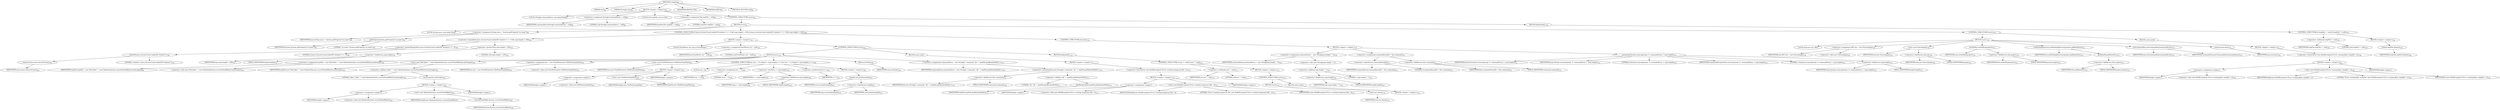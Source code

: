 digraph "compile" {  
"55" [label = <(METHOD,compile)<SUB>88</SUB>> ]
"56" [label = <(PARAM,this)<SUB>88</SUB>> ]
"57" [label = <(PARAM,String[] args)<SUB>88</SUB>> ]
"58" [label = <(BLOCK,&lt;empty&gt;,&lt;empty&gt;)<SUB>88</SUB>> ]
"59" [label = <(LOCAL,String[] commandArray: java.lang.String[])> ]
"60" [label = <(&lt;operator&gt;.assignment,String[] commandArray = null)<SUB>89</SUB>> ]
"61" [label = <(IDENTIFIER,commandArray,String[] commandArray = null)<SUB>89</SUB>> ]
"62" [label = <(LITERAL,null,String[] commandArray = null)<SUB>89</SUB>> ]
"9" [label = <(LOCAL,File tmpFile: java.io.File)> ]
"63" [label = <(&lt;operator&gt;.assignment,File tmpFile = null)<SUB>90</SUB>> ]
"64" [label = <(IDENTIFIER,tmpFile,File tmpFile = null)<SUB>90</SUB>> ]
"65" [label = <(LITERAL,null,File tmpFile = null)<SUB>90</SUB>> ]
"66" [label = <(CONTROL_STRUCTURE,try,try)<SUB>92</SUB>> ]
"67" [label = <(BLOCK,try,try)<SUB>92</SUB>> ]
"68" [label = <(LOCAL,String myos: java.lang.String)> ]
"69" [label = <(&lt;operator&gt;.assignment,String myos = System.getProperty(&quot;os.name&quot;))<SUB>93</SUB>> ]
"70" [label = <(IDENTIFIER,myos,String myos = System.getProperty(&quot;os.name&quot;))<SUB>93</SUB>> ]
"71" [label = <(getProperty,System.getProperty(&quot;os.name&quot;))<SUB>93</SUB>> ]
"72" [label = <(IDENTIFIER,System,System.getProperty(&quot;os.name&quot;))<SUB>93</SUB>> ]
"73" [label = <(LITERAL,&quot;os.name&quot;,System.getProperty(&quot;os.name&quot;))<SUB>93</SUB>> ]
"74" [label = <(CONTROL_STRUCTURE,if (myos.toLowerCase().indexOf(&quot;windows&quot;) &gt;= 0 &amp;&amp; args.length &gt; 250),if (myos.toLowerCase().indexOf(&quot;windows&quot;) &gt;= 0 &amp;&amp; args.length &gt; 250))<SUB>100</SUB>> ]
"75" [label = <(&lt;operator&gt;.logicalAnd,myos.toLowerCase().indexOf(&quot;windows&quot;) &gt;= 0 &amp;&amp; args.length &gt; 250)<SUB>100</SUB>> ]
"76" [label = <(&lt;operator&gt;.greaterEqualsThan,myos.toLowerCase().indexOf(&quot;windows&quot;) &gt;= 0)<SUB>100</SUB>> ]
"77" [label = <(indexOf,myos.toLowerCase().indexOf(&quot;windows&quot;))<SUB>100</SUB>> ]
"78" [label = <(toLowerCase,myos.toLowerCase())<SUB>100</SUB>> ]
"79" [label = <(IDENTIFIER,myos,myos.toLowerCase())<SUB>100</SUB>> ]
"80" [label = <(LITERAL,&quot;windows&quot;,myos.toLowerCase().indexOf(&quot;windows&quot;))<SUB>100</SUB>> ]
"81" [label = <(LITERAL,0,myos.toLowerCase().indexOf(&quot;windows&quot;) &gt;= 0)<SUB>100</SUB>> ]
"82" [label = <(&lt;operator&gt;.greaterThan,args.length &gt; 250)<SUB>101</SUB>> ]
"83" [label = <(&lt;operator&gt;.fieldAccess,args.length)<SUB>101</SUB>> ]
"84" [label = <(IDENTIFIER,args,args.length &gt; 250)<SUB>101</SUB>> ]
"85" [label = <(FIELD_IDENTIFIER,length,length)<SUB>101</SUB>> ]
"86" [label = <(LITERAL,250,args.length &gt; 250)<SUB>101</SUB>> ]
"87" [label = <(BLOCK,&lt;empty&gt;,&lt;empty&gt;)<SUB>101</SUB>> ]
"11" [label = <(LOCAL,PrintWriter out: java.io.PrintWriter)> ]
"88" [label = <(&lt;operator&gt;.assignment,PrintWriter out = null)<SUB>102</SUB>> ]
"89" [label = <(IDENTIFIER,out,PrintWriter out = null)<SUB>102</SUB>> ]
"90" [label = <(LITERAL,null,PrintWriter out = null)<SUB>102</SUB>> ]
"91" [label = <(CONTROL_STRUCTURE,try,try)<SUB>103</SUB>> ]
"92" [label = <(BLOCK,try,try)<SUB>103</SUB>> ]
"93" [label = <(&lt;operator&gt;.assignment,tmpFile = new File(&quot;jikes&quot; + (new Random(System.currentTimeMillis())).nextLong()))<SUB>104</SUB>> ]
"94" [label = <(IDENTIFIER,tmpFile,tmpFile = new File(&quot;jikes&quot; + (new Random(System.currentTimeMillis())).nextLong()))<SUB>104</SUB>> ]
"95" [label = <(&lt;operator&gt;.alloc,new File(&quot;jikes&quot; + (new Random(System.currentTimeMillis())).nextLong()))<SUB>104</SUB>> ]
"96" [label = <(&lt;init&gt;,new File(&quot;jikes&quot; + (new Random(System.currentTimeMillis())).nextLong()))<SUB>104</SUB>> ]
"8" [label = <(IDENTIFIER,tmpFile,new File(&quot;jikes&quot; + (new Random(System.currentTimeMillis())).nextLong()))<SUB>104</SUB>> ]
"97" [label = <(&lt;operator&gt;.addition,&quot;jikes&quot; + (new Random(System.currentTimeMillis())).nextLong())<SUB>104</SUB>> ]
"98" [label = <(LITERAL,&quot;jikes&quot;,&quot;jikes&quot; + (new Random(System.currentTimeMillis())).nextLong())<SUB>104</SUB>> ]
"99" [label = <(nextLong,this.nextLong())<SUB>104</SUB>> ]
"100" [label = <(BLOCK,&lt;empty&gt;,&lt;empty&gt;)<SUB>104</SUB>> ]
"101" [label = <(&lt;operator&gt;.assignment,&lt;empty&gt;)> ]
"102" [label = <(IDENTIFIER,$obj0,&lt;empty&gt;)> ]
"103" [label = <(&lt;operator&gt;.alloc,new Random(System.currentTimeMillis()))<SUB>104</SUB>> ]
"104" [label = <(&lt;init&gt;,new Random(System.currentTimeMillis()))<SUB>104</SUB>> ]
"105" [label = <(IDENTIFIER,$obj0,new Random(System.currentTimeMillis()))> ]
"106" [label = <(currentTimeMillis,System.currentTimeMillis())<SUB>104</SUB>> ]
"107" [label = <(IDENTIFIER,System,System.currentTimeMillis())<SUB>104</SUB>> ]
"108" [label = <(IDENTIFIER,$obj0,&lt;empty&gt;)> ]
"109" [label = <(&lt;operator&gt;.assignment,out = new PrintWriter(new FileWriter(tmpFile)))<SUB>105</SUB>> ]
"110" [label = <(IDENTIFIER,out,out = new PrintWriter(new FileWriter(tmpFile)))<SUB>105</SUB>> ]
"111" [label = <(&lt;operator&gt;.alloc,new PrintWriter(new FileWriter(tmpFile)))<SUB>105</SUB>> ]
"112" [label = <(&lt;init&gt;,new PrintWriter(new FileWriter(tmpFile)))<SUB>105</SUB>> ]
"10" [label = <(IDENTIFIER,out,new PrintWriter(new FileWriter(tmpFile)))<SUB>105</SUB>> ]
"113" [label = <(BLOCK,&lt;empty&gt;,&lt;empty&gt;)<SUB>105</SUB>> ]
"114" [label = <(&lt;operator&gt;.assignment,&lt;empty&gt;)> ]
"115" [label = <(IDENTIFIER,$obj2,&lt;empty&gt;)> ]
"116" [label = <(&lt;operator&gt;.alloc,new FileWriter(tmpFile))<SUB>105</SUB>> ]
"117" [label = <(&lt;init&gt;,new FileWriter(tmpFile))<SUB>105</SUB>> ]
"118" [label = <(IDENTIFIER,$obj2,new FileWriter(tmpFile))> ]
"119" [label = <(IDENTIFIER,tmpFile,new FileWriter(tmpFile))<SUB>105</SUB>> ]
"120" [label = <(IDENTIFIER,$obj2,&lt;empty&gt;)> ]
"121" [label = <(CONTROL_STRUCTURE,for (int i = 0; Some(i &lt; args.length); i++),for (int i = 0; Some(i &lt; args.length); i++))<SUB>106</SUB>> ]
"122" [label = <(LOCAL,int i: int)> ]
"123" [label = <(&lt;operator&gt;.assignment,int i = 0)<SUB>106</SUB>> ]
"124" [label = <(IDENTIFIER,i,int i = 0)<SUB>106</SUB>> ]
"125" [label = <(LITERAL,0,int i = 0)<SUB>106</SUB>> ]
"126" [label = <(&lt;operator&gt;.lessThan,i &lt; args.length)<SUB>106</SUB>> ]
"127" [label = <(IDENTIFIER,i,i &lt; args.length)<SUB>106</SUB>> ]
"128" [label = <(&lt;operator&gt;.fieldAccess,args.length)<SUB>106</SUB>> ]
"129" [label = <(IDENTIFIER,args,i &lt; args.length)<SUB>106</SUB>> ]
"130" [label = <(FIELD_IDENTIFIER,length,length)<SUB>106</SUB>> ]
"131" [label = <(&lt;operator&gt;.postIncrement,i++)<SUB>106</SUB>> ]
"132" [label = <(IDENTIFIER,i,i++)<SUB>106</SUB>> ]
"133" [label = <(BLOCK,&lt;empty&gt;,&lt;empty&gt;)<SUB>106</SUB>> ]
"134" [label = <(println,out.println(args[i]))<SUB>107</SUB>> ]
"135" [label = <(IDENTIFIER,out,out.println(args[i]))<SUB>107</SUB>> ]
"136" [label = <(&lt;operator&gt;.indexAccess,args[i])<SUB>107</SUB>> ]
"137" [label = <(IDENTIFIER,args,out.println(args[i]))<SUB>107</SUB>> ]
"138" [label = <(IDENTIFIER,i,out.println(args[i]))<SUB>107</SUB>> ]
"139" [label = <(flush,out.flush())<SUB>109</SUB>> ]
"140" [label = <(IDENTIFIER,out,out.flush())<SUB>109</SUB>> ]
"141" [label = <(&lt;operator&gt;.assignment,commandArray = new String[] { command, &quot;@&quot; + tmpFile.getAbsolutePath() })<SUB>110</SUB>> ]
"142" [label = <(IDENTIFIER,commandArray,commandArray = new String[] { command, &quot;@&quot; + tmpFile.getAbsolutePath() })<SUB>110</SUB>> ]
"143" [label = <(&lt;operator&gt;.arrayInitializer,new String[] { command, &quot;@&quot; + tmpFile.getAbsolutePath() })<SUB>110</SUB>> ]
"144" [label = <(&lt;operator&gt;.fieldAccess,this.command)<SUB>110</SUB>> ]
"145" [label = <(IDENTIFIER,this,new String[] { command, &quot;@&quot; + tmpFile.getAbsolutePath() })<SUB>110</SUB>> ]
"146" [label = <(FIELD_IDENTIFIER,command,command)<SUB>110</SUB>> ]
"147" [label = <(&lt;operator&gt;.addition,&quot;@&quot; + tmpFile.getAbsolutePath())<SUB>111</SUB>> ]
"148" [label = <(LITERAL,&quot;@&quot;,&quot;@&quot; + tmpFile.getAbsolutePath())<SUB>111</SUB>> ]
"149" [label = <(getAbsolutePath,tmpFile.getAbsolutePath())<SUB>111</SUB>> ]
"150" [label = <(IDENTIFIER,tmpFile,tmpFile.getAbsolutePath())<SUB>111</SUB>> ]
"151" [label = <(BLOCK,catch,catch)> ]
"152" [label = <(BLOCK,&lt;empty&gt;,&lt;empty&gt;)<SUB>112</SUB>> ]
"153" [label = <(&lt;operator&gt;.throw,throw new BuildException(&quot;Error creating temporary file&quot;, e);)<SUB>113</SUB>> ]
"154" [label = <(BLOCK,&lt;empty&gt;,&lt;empty&gt;)<SUB>113</SUB>> ]
"155" [label = <(&lt;operator&gt;.assignment,&lt;empty&gt;)> ]
"156" [label = <(IDENTIFIER,$obj4,&lt;empty&gt;)> ]
"157" [label = <(&lt;operator&gt;.alloc,new BuildException(&quot;Error creating temporary file&quot;, e))<SUB>113</SUB>> ]
"158" [label = <(&lt;init&gt;,new BuildException(&quot;Error creating temporary file&quot;, e))<SUB>113</SUB>> ]
"159" [label = <(IDENTIFIER,$obj4,new BuildException(&quot;Error creating temporary file&quot;, e))> ]
"160" [label = <(LITERAL,&quot;Error creating temporary file&quot;,new BuildException(&quot;Error creating temporary file&quot;, e))<SUB>113</SUB>> ]
"161" [label = <(IDENTIFIER,e,new BuildException(&quot;Error creating temporary file&quot;, e))<SUB>113</SUB>> ]
"162" [label = <(IDENTIFIER,$obj4,&lt;empty&gt;)> ]
"163" [label = <(BLOCK,finally,finally)<SUB>114</SUB>> ]
"164" [label = <(CONTROL_STRUCTURE,if (out != null),if (out != null))<SUB>115</SUB>> ]
"165" [label = <(&lt;operator&gt;.notEquals,out != null)<SUB>115</SUB>> ]
"166" [label = <(IDENTIFIER,out,out != null)<SUB>115</SUB>> ]
"167" [label = <(LITERAL,null,out != null)<SUB>115</SUB>> ]
"168" [label = <(BLOCK,&lt;empty&gt;,&lt;empty&gt;)<SUB>115</SUB>> ]
"169" [label = <(CONTROL_STRUCTURE,try,try)<SUB>116</SUB>> ]
"170" [label = <(BLOCK,try,try)<SUB>116</SUB>> ]
"171" [label = <(close,out.close())<SUB>116</SUB>> ]
"172" [label = <(IDENTIFIER,out,out.close())<SUB>116</SUB>> ]
"173" [label = <(BLOCK,catch,catch)> ]
"174" [label = <(BLOCK,&lt;empty&gt;,&lt;empty&gt;)<SUB>116</SUB>> ]
"175" [label = <(CONTROL_STRUCTURE,else,else)<SUB>119</SUB>> ]
"176" [label = <(BLOCK,&lt;empty&gt;,&lt;empty&gt;)<SUB>119</SUB>> ]
"177" [label = <(&lt;operator&gt;.assignment,commandArray = new String[args.length + 1])<SUB>120</SUB>> ]
"178" [label = <(IDENTIFIER,commandArray,commandArray = new String[args.length + 1])<SUB>120</SUB>> ]
"179" [label = <(&lt;operator&gt;.alloc,new String[args.length + 1])> ]
"180" [label = <(&lt;operator&gt;.addition,args.length + 1)<SUB>120</SUB>> ]
"181" [label = <(&lt;operator&gt;.fieldAccess,args.length)<SUB>120</SUB>> ]
"182" [label = <(IDENTIFIER,args,args.length + 1)<SUB>120</SUB>> ]
"183" [label = <(FIELD_IDENTIFIER,length,length)<SUB>120</SUB>> ]
"184" [label = <(LITERAL,1,args.length + 1)<SUB>120</SUB>> ]
"185" [label = <(&lt;operator&gt;.assignment,commandArray[0] = this.command)<SUB>121</SUB>> ]
"186" [label = <(&lt;operator&gt;.indexAccess,commandArray[0])<SUB>121</SUB>> ]
"187" [label = <(IDENTIFIER,commandArray,commandArray[0] = this.command)<SUB>121</SUB>> ]
"188" [label = <(LITERAL,0,commandArray[0] = this.command)<SUB>121</SUB>> ]
"189" [label = <(&lt;operator&gt;.fieldAccess,this.command)<SUB>121</SUB>> ]
"190" [label = <(IDENTIFIER,this,commandArray[0] = this.command)<SUB>121</SUB>> ]
"191" [label = <(FIELD_IDENTIFIER,command,command)<SUB>121</SUB>> ]
"192" [label = <(arraycopy,System.arraycopy(args, 0, commandArray, 1, args.length))<SUB>122</SUB>> ]
"193" [label = <(IDENTIFIER,System,System.arraycopy(args, 0, commandArray, 1, args.length))<SUB>122</SUB>> ]
"194" [label = <(IDENTIFIER,args,System.arraycopy(args, 0, commandArray, 1, args.length))<SUB>122</SUB>> ]
"195" [label = <(LITERAL,0,System.arraycopy(args, 0, commandArray, 1, args.length))<SUB>122</SUB>> ]
"196" [label = <(IDENTIFIER,commandArray,System.arraycopy(args, 0, commandArray, 1, args.length))<SUB>122</SUB>> ]
"197" [label = <(LITERAL,1,System.arraycopy(args, 0, commandArray, 1, args.length))<SUB>122</SUB>> ]
"198" [label = <(&lt;operator&gt;.fieldAccess,args.length)<SUB>122</SUB>> ]
"199" [label = <(IDENTIFIER,args,System.arraycopy(args, 0, commandArray, 1, args.length))<SUB>122</SUB>> ]
"200" [label = <(FIELD_IDENTIFIER,length,length)<SUB>122</SUB>> ]
"201" [label = <(CONTROL_STRUCTURE,try,try)<SUB>129</SUB>> ]
"202" [label = <(BLOCK,try,try)<SUB>129</SUB>> ]
"13" [label = <(LOCAL,Execute exe: ANY)> ]
"203" [label = <(&lt;operator&gt;.assignment,ANY exe = new Execute(jop))<SUB>130</SUB>> ]
"204" [label = <(IDENTIFIER,exe,ANY exe = new Execute(jop))<SUB>130</SUB>> ]
"205" [label = <(&lt;operator&gt;.alloc,new Execute(jop))<SUB>130</SUB>> ]
"206" [label = <(&lt;init&gt;,new Execute(jop))<SUB>130</SUB>> ]
"12" [label = <(IDENTIFIER,exe,new Execute(jop))<SUB>130</SUB>> ]
"207" [label = <(&lt;operator&gt;.fieldAccess,this.jop)<SUB>130</SUB>> ]
"208" [label = <(IDENTIFIER,this,new Execute(jop))<SUB>130</SUB>> ]
"209" [label = <(FIELD_IDENTIFIER,jop,jop)<SUB>130</SUB>> ]
"210" [label = <(setAntRun,setAntRun(project))<SUB>131</SUB>> ]
"211" [label = <(IDENTIFIER,exe,setAntRun(project))<SUB>131</SUB>> ]
"212" [label = <(&lt;operator&gt;.fieldAccess,this.project)<SUB>131</SUB>> ]
"213" [label = <(IDENTIFIER,this,setAntRun(project))<SUB>131</SUB>> ]
"214" [label = <(FIELD_IDENTIFIER,project,project)<SUB>131</SUB>> ]
"215" [label = <(setWorkingDirectory,setWorkingDirectory(project.getBaseDir()))<SUB>132</SUB>> ]
"216" [label = <(IDENTIFIER,exe,setWorkingDirectory(project.getBaseDir()))<SUB>132</SUB>> ]
"217" [label = <(getBaseDir,getBaseDir())<SUB>132</SUB>> ]
"218" [label = <(&lt;operator&gt;.fieldAccess,this.project)<SUB>132</SUB>> ]
"219" [label = <(IDENTIFIER,this,getBaseDir())<SUB>132</SUB>> ]
"220" [label = <(FIELD_IDENTIFIER,project,project)<SUB>132</SUB>> ]
"221" [label = <(setCommandline,setCommandline(commandArray))<SUB>133</SUB>> ]
"222" [label = <(IDENTIFIER,exe,setCommandline(commandArray))<SUB>133</SUB>> ]
"223" [label = <(IDENTIFIER,commandArray,setCommandline(commandArray))<SUB>133</SUB>> ]
"224" [label = <(execute,execute())<SUB>134</SUB>> ]
"225" [label = <(IDENTIFIER,exe,execute())<SUB>134</SUB>> ]
"226" [label = <(BLOCK,catch,catch)> ]
"227" [label = <(BLOCK,&lt;empty&gt;,&lt;empty&gt;)<SUB>135</SUB>> ]
"228" [label = <(&lt;operator&gt;.throw,throw new BuildException(&quot;Error running Jikes compiler&quot;, e);)<SUB>136</SUB>> ]
"229" [label = <(BLOCK,&lt;empty&gt;,&lt;empty&gt;)<SUB>136</SUB>> ]
"230" [label = <(&lt;operator&gt;.assignment,&lt;empty&gt;)> ]
"231" [label = <(IDENTIFIER,$obj6,&lt;empty&gt;)> ]
"232" [label = <(&lt;operator&gt;.alloc,new BuildException(&quot;Error running Jikes compiler&quot;, e))<SUB>136</SUB>> ]
"233" [label = <(&lt;init&gt;,new BuildException(&quot;Error running Jikes compiler&quot;, e))<SUB>136</SUB>> ]
"234" [label = <(IDENTIFIER,$obj6,new BuildException(&quot;Error running Jikes compiler&quot;, e))> ]
"235" [label = <(LITERAL,&quot;Error running Jikes compiler&quot;,new BuildException(&quot;Error running Jikes compiler&quot;, e))<SUB>136</SUB>> ]
"236" [label = <(IDENTIFIER,e,new BuildException(&quot;Error running Jikes compiler&quot;, e))<SUB>136</SUB>> ]
"237" [label = <(IDENTIFIER,$obj6,&lt;empty&gt;)> ]
"238" [label = <(BLOCK,finally,finally)<SUB>138</SUB>> ]
"239" [label = <(CONTROL_STRUCTURE,if (tmpFile != null),if (tmpFile != null))<SUB>139</SUB>> ]
"240" [label = <(&lt;operator&gt;.notEquals,tmpFile != null)<SUB>139</SUB>> ]
"241" [label = <(IDENTIFIER,tmpFile,tmpFile != null)<SUB>139</SUB>> ]
"242" [label = <(LITERAL,null,tmpFile != null)<SUB>139</SUB>> ]
"243" [label = <(BLOCK,&lt;empty&gt;,&lt;empty&gt;)<SUB>139</SUB>> ]
"244" [label = <(delete,tmpFile.delete())<SUB>140</SUB>> ]
"245" [label = <(IDENTIFIER,tmpFile,tmpFile.delete())<SUB>140</SUB>> ]
"246" [label = <(MODIFIER,PROTECTED)> ]
"247" [label = <(MODIFIER,VIRTUAL)> ]
"248" [label = <(METHOD_RETURN,void)<SUB>88</SUB>> ]
  "55" -> "56" 
  "55" -> "57" 
  "55" -> "58" 
  "55" -> "246" 
  "55" -> "247" 
  "55" -> "248" 
  "58" -> "59" 
  "58" -> "60" 
  "58" -> "9" 
  "58" -> "63" 
  "58" -> "66" 
  "60" -> "61" 
  "60" -> "62" 
  "63" -> "64" 
  "63" -> "65" 
  "66" -> "67" 
  "66" -> "238" 
  "67" -> "68" 
  "67" -> "69" 
  "67" -> "74" 
  "67" -> "201" 
  "69" -> "70" 
  "69" -> "71" 
  "71" -> "72" 
  "71" -> "73" 
  "74" -> "75" 
  "74" -> "87" 
  "74" -> "175" 
  "75" -> "76" 
  "75" -> "82" 
  "76" -> "77" 
  "76" -> "81" 
  "77" -> "78" 
  "77" -> "80" 
  "78" -> "79" 
  "82" -> "83" 
  "82" -> "86" 
  "83" -> "84" 
  "83" -> "85" 
  "87" -> "11" 
  "87" -> "88" 
  "87" -> "91" 
  "88" -> "89" 
  "88" -> "90" 
  "91" -> "92" 
  "91" -> "151" 
  "91" -> "163" 
  "92" -> "93" 
  "92" -> "96" 
  "92" -> "109" 
  "92" -> "112" 
  "92" -> "121" 
  "92" -> "139" 
  "92" -> "141" 
  "93" -> "94" 
  "93" -> "95" 
  "96" -> "8" 
  "96" -> "97" 
  "97" -> "98" 
  "97" -> "99" 
  "99" -> "100" 
  "100" -> "101" 
  "100" -> "104" 
  "100" -> "108" 
  "101" -> "102" 
  "101" -> "103" 
  "104" -> "105" 
  "104" -> "106" 
  "106" -> "107" 
  "109" -> "110" 
  "109" -> "111" 
  "112" -> "10" 
  "112" -> "113" 
  "113" -> "114" 
  "113" -> "117" 
  "113" -> "120" 
  "114" -> "115" 
  "114" -> "116" 
  "117" -> "118" 
  "117" -> "119" 
  "121" -> "122" 
  "121" -> "123" 
  "121" -> "126" 
  "121" -> "131" 
  "121" -> "133" 
  "123" -> "124" 
  "123" -> "125" 
  "126" -> "127" 
  "126" -> "128" 
  "128" -> "129" 
  "128" -> "130" 
  "131" -> "132" 
  "133" -> "134" 
  "134" -> "135" 
  "134" -> "136" 
  "136" -> "137" 
  "136" -> "138" 
  "139" -> "140" 
  "141" -> "142" 
  "141" -> "143" 
  "143" -> "144" 
  "143" -> "147" 
  "144" -> "145" 
  "144" -> "146" 
  "147" -> "148" 
  "147" -> "149" 
  "149" -> "150" 
  "151" -> "152" 
  "152" -> "153" 
  "153" -> "154" 
  "154" -> "155" 
  "154" -> "158" 
  "154" -> "162" 
  "155" -> "156" 
  "155" -> "157" 
  "158" -> "159" 
  "158" -> "160" 
  "158" -> "161" 
  "163" -> "164" 
  "164" -> "165" 
  "164" -> "168" 
  "165" -> "166" 
  "165" -> "167" 
  "168" -> "169" 
  "169" -> "170" 
  "169" -> "173" 
  "170" -> "171" 
  "171" -> "172" 
  "173" -> "174" 
  "175" -> "176" 
  "176" -> "177" 
  "176" -> "185" 
  "176" -> "192" 
  "177" -> "178" 
  "177" -> "179" 
  "179" -> "180" 
  "180" -> "181" 
  "180" -> "184" 
  "181" -> "182" 
  "181" -> "183" 
  "185" -> "186" 
  "185" -> "189" 
  "186" -> "187" 
  "186" -> "188" 
  "189" -> "190" 
  "189" -> "191" 
  "192" -> "193" 
  "192" -> "194" 
  "192" -> "195" 
  "192" -> "196" 
  "192" -> "197" 
  "192" -> "198" 
  "198" -> "199" 
  "198" -> "200" 
  "201" -> "202" 
  "201" -> "226" 
  "202" -> "13" 
  "202" -> "203" 
  "202" -> "206" 
  "202" -> "210" 
  "202" -> "215" 
  "202" -> "221" 
  "202" -> "224" 
  "203" -> "204" 
  "203" -> "205" 
  "206" -> "12" 
  "206" -> "207" 
  "207" -> "208" 
  "207" -> "209" 
  "210" -> "211" 
  "210" -> "212" 
  "212" -> "213" 
  "212" -> "214" 
  "215" -> "216" 
  "215" -> "217" 
  "217" -> "218" 
  "218" -> "219" 
  "218" -> "220" 
  "221" -> "222" 
  "221" -> "223" 
  "224" -> "225" 
  "226" -> "227" 
  "227" -> "228" 
  "228" -> "229" 
  "229" -> "230" 
  "229" -> "233" 
  "229" -> "237" 
  "230" -> "231" 
  "230" -> "232" 
  "233" -> "234" 
  "233" -> "235" 
  "233" -> "236" 
  "238" -> "239" 
  "239" -> "240" 
  "239" -> "243" 
  "240" -> "241" 
  "240" -> "242" 
  "243" -> "244" 
  "244" -> "245" 
}
